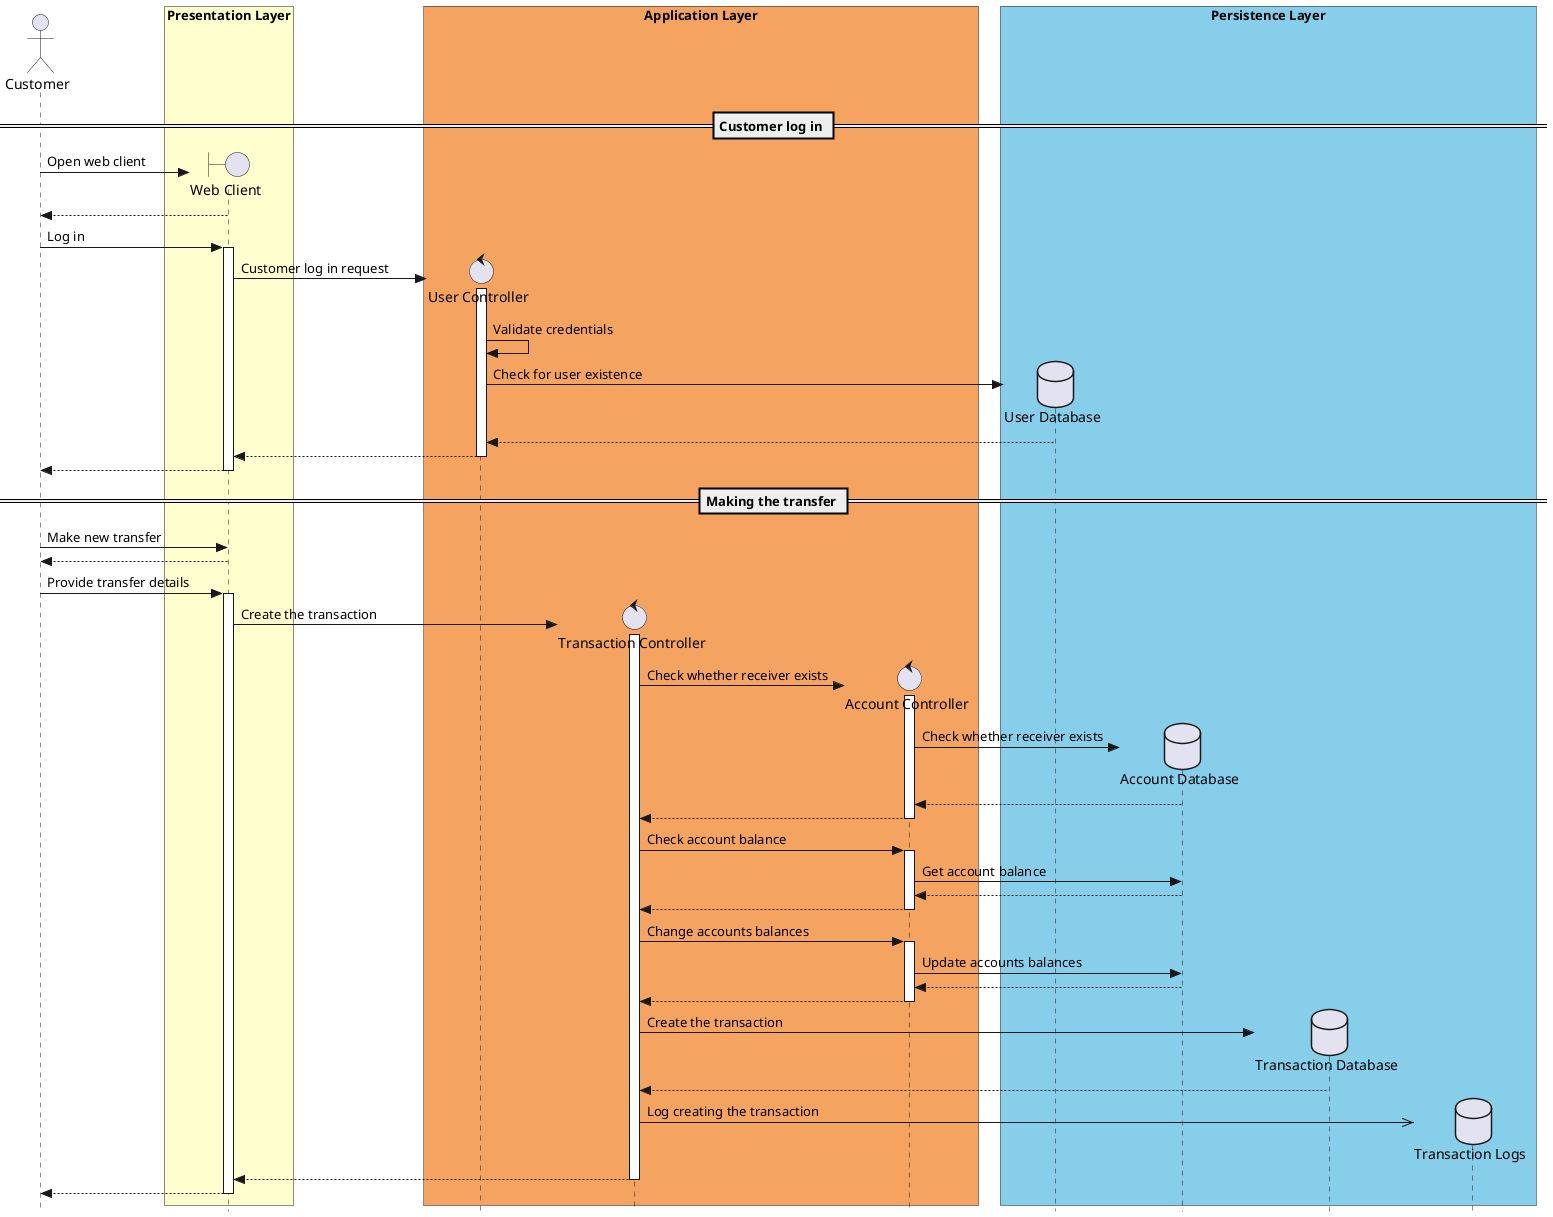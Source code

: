 @startuml
skinparam style strictuml
skinparam BoxPadding 10

actor Customer as user

box "Presentation Layer" #fefece
boundary "Web Client" as panel
end box

box "Application Layer" #SandyBrown
control "User Controller" as userc
control "Transaction Controller" as transactionc
control "Account Controller" as accountc
end box

box "Persistence Layer" #SkyBlue
database "User Database" as users
database "Account Database" as accounts
database "Transaction Database" as transactions
database "Transaction Logs" as logs
end box

== Customer log in ==

create panel
user -> panel : Open web client
panel --> user
user -> panel ++ : Log in
create userc
panel -> userc ++ : Customer log in request
userc -> userc : Validate credentials
create users
userc -> users : Check for user existence
users --> userc
userc --> panel --
panel --> user --

== Making the transfer ==

user -> panel : Make new transfer
panel --> user
user -> panel ++ : Provide transfer details
create transactionc
panel -> transactionc ++ : Create the transaction
create accountc
transactionc -> accountc ++ : Check whether receiver exists
create accounts
accountc -> accounts : Check whether receiver exists
accounts --> accountc --
accountc --> transactionc --
transactionc -> accountc ++ : Check account balance
accountc -> accounts : Get account balance
accounts --> accountc --
accountc --> transactionc --
transactionc -> accountc ++ : Change accounts balances
accountc -> accounts : Update accounts balances
accounts --> accountc
accountc --> transactionc --
create transactions
transactionc -> transactions : Create the transaction
transactions --> transactionc
create logs
transactionc ->> logs : Log creating the transaction
transactionc --> panel --
panel --> user --

@enduml
